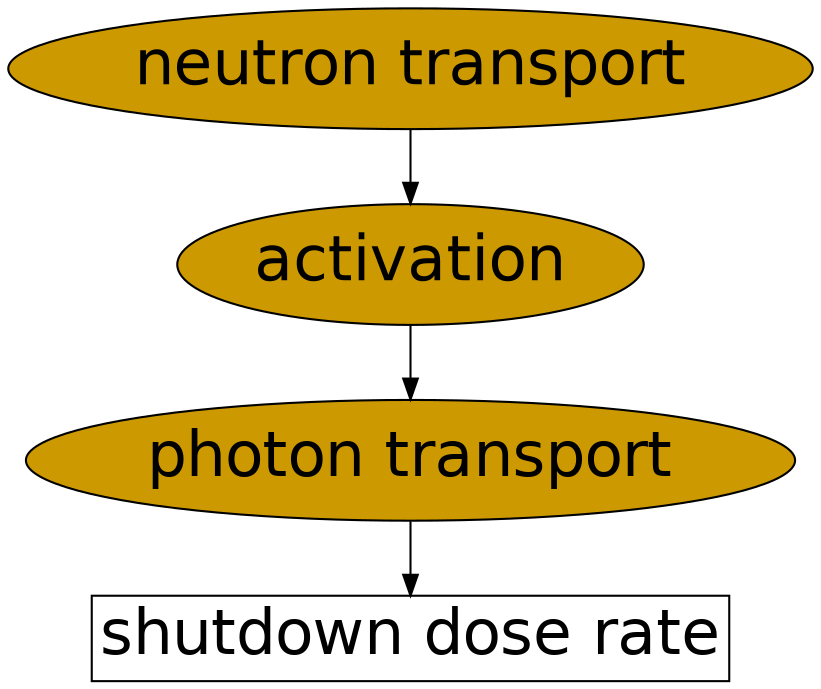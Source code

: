 digraph G {
    node [fontsize=30, fontname="Helvetica", margin=0.05];

    "neutron transport" -> "activation"
    "activation" -> "photon transport"
    "photon transport" -> "shutdown dose rate"

    "shutdown dose rate" [shape=box]

    "neutron transport" [style=filled, fillcolor="#CD9900", fontcolor=black]
    "photon transport" [style=filled, fillcolor="#CD9900", fontcolor=black]
    "activation" [style=filled, fillcolor="#CD9900", fontcolor=black]
}
